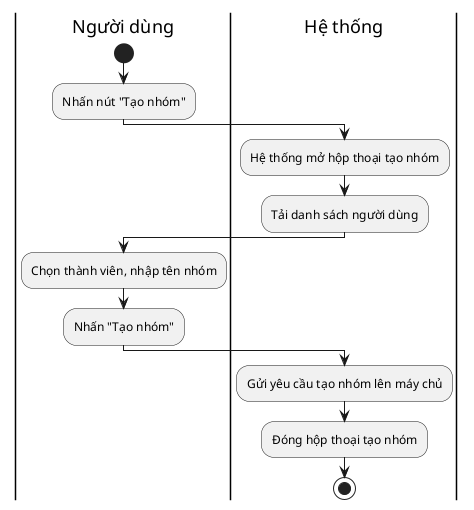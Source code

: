 @startuml
'https://plantuml.com/activity-diagram-beta

|Người dùng|
start
:Nhấn nút "Tạo nhóm";

|Hệ thống|
:Hệ thống mở hộp thoại tạo nhóm;
:Tải danh sách người dùng;

|Người dùng|
:Chọn thành viên, nhập tên nhóm;
:Nhấn "Tạo nhóm";

|Hệ thống|
:Gửi yêu cầu tạo nhóm lên máy chủ;
:Đóng hộp thoại tạo nhóm;

stop
@enduml
